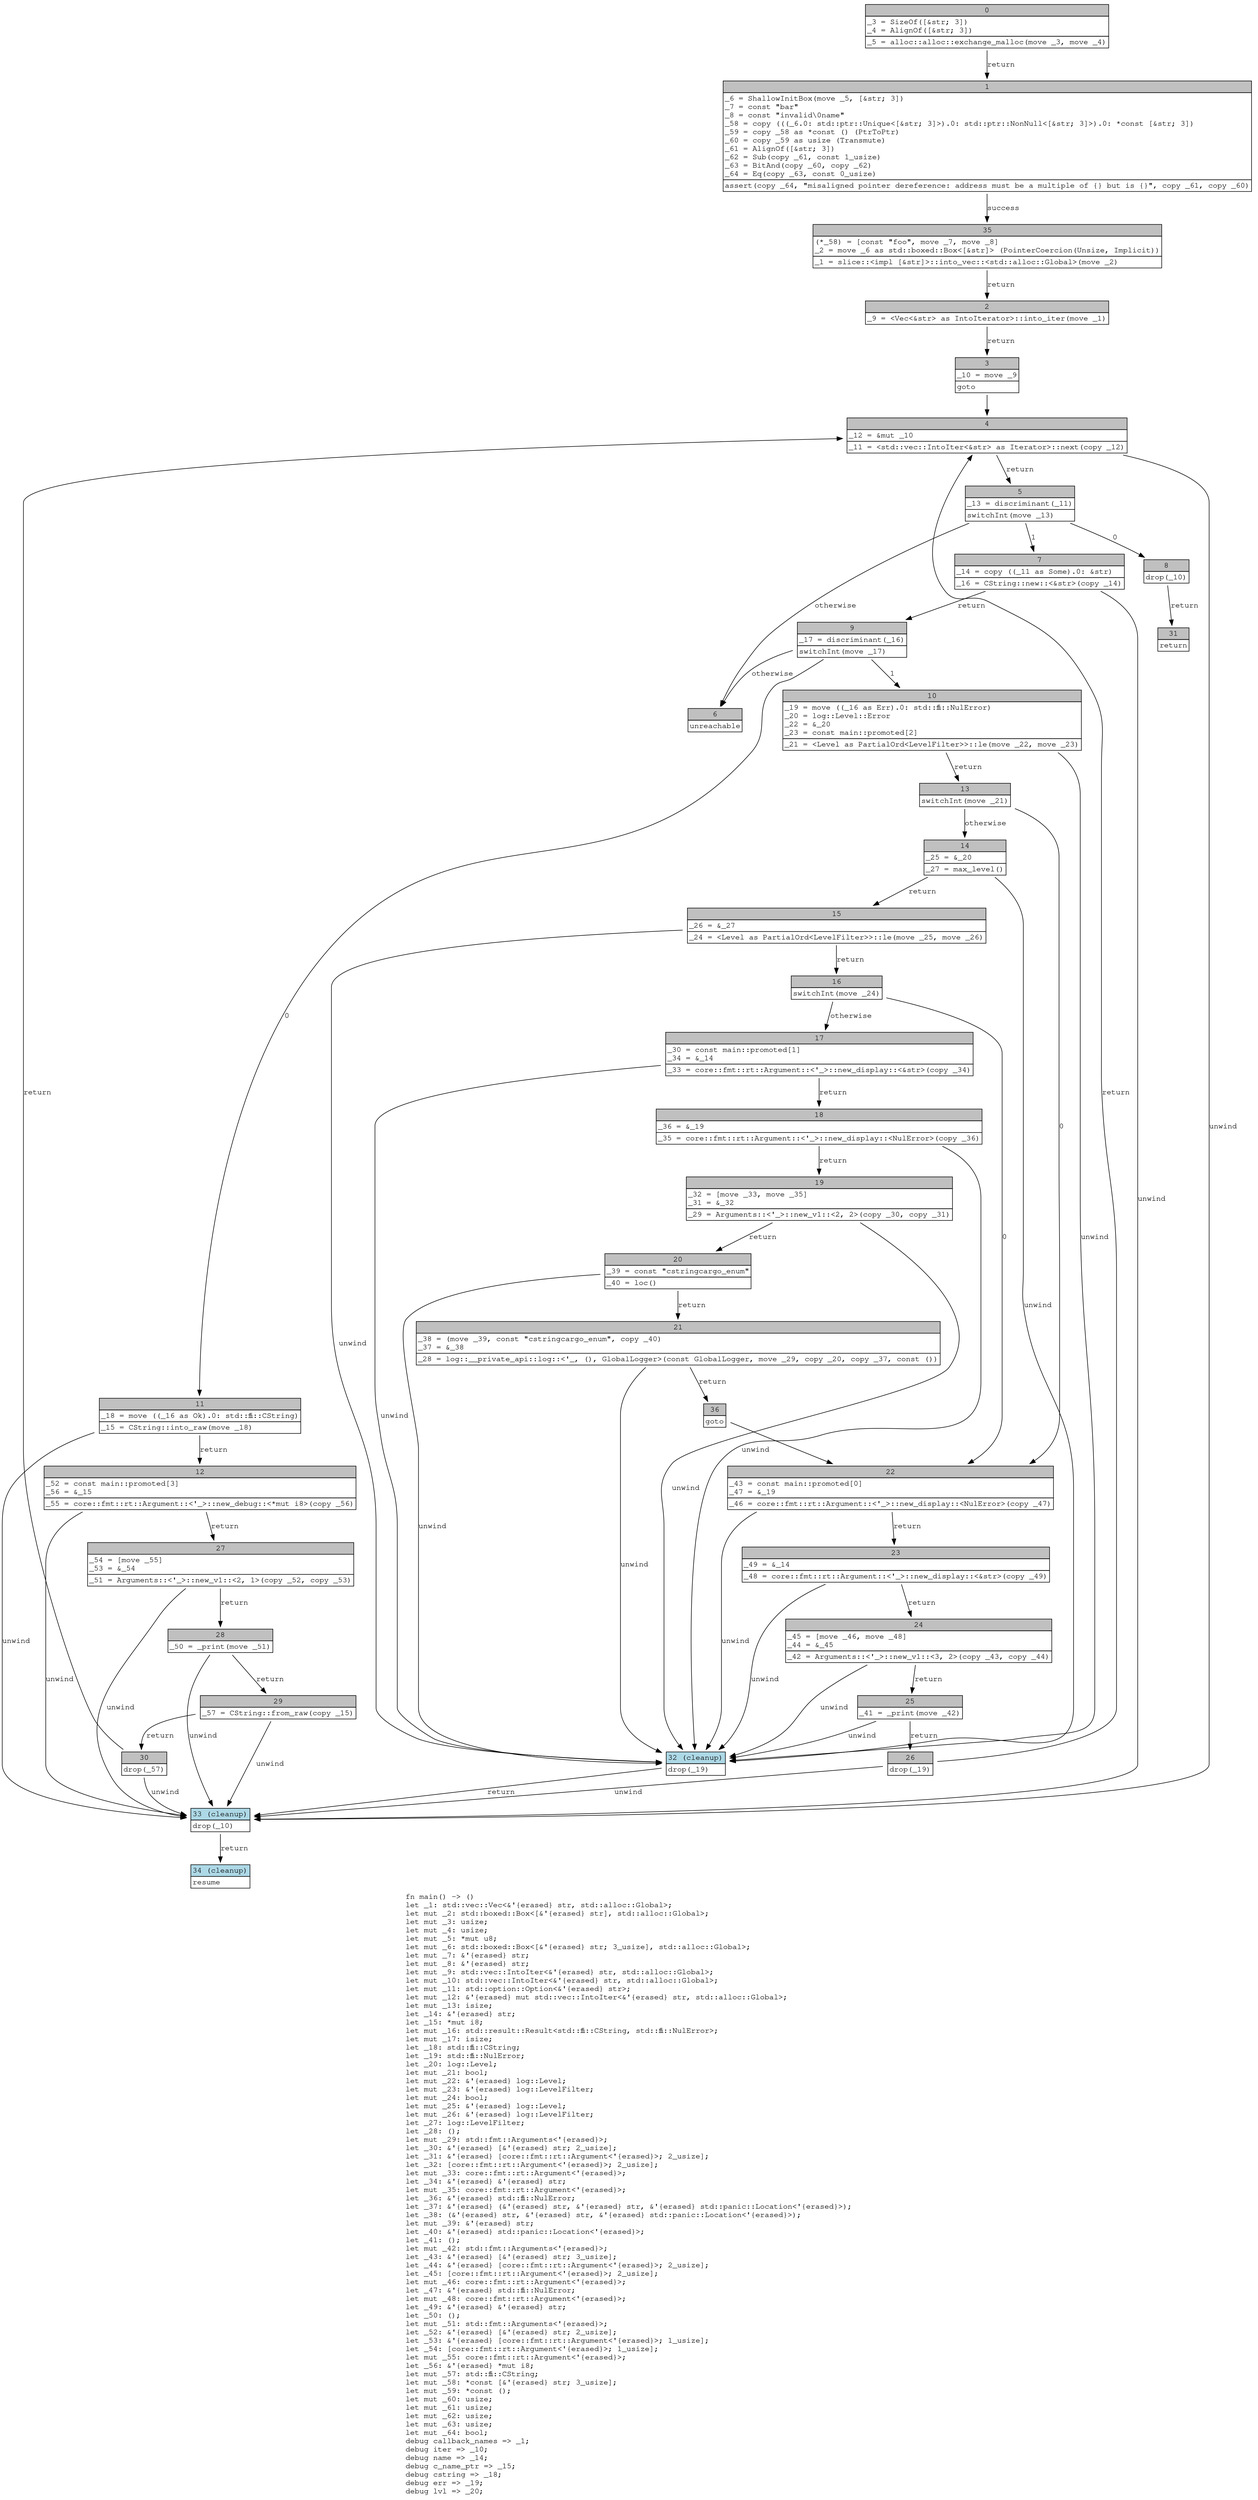 digraph Mir_0_6 {
    graph [fontname="Courier, monospace"];
    node [fontname="Courier, monospace"];
    edge [fontname="Courier, monospace"];
    label=<fn main() -&gt; ()<br align="left"/>let _1: std::vec::Vec&lt;&amp;'{erased} str, std::alloc::Global&gt;;<br align="left"/>let mut _2: std::boxed::Box&lt;[&amp;'{erased} str], std::alloc::Global&gt;;<br align="left"/>let mut _3: usize;<br align="left"/>let mut _4: usize;<br align="left"/>let mut _5: *mut u8;<br align="left"/>let mut _6: std::boxed::Box&lt;[&amp;'{erased} str; 3_usize], std::alloc::Global&gt;;<br align="left"/>let mut _7: &amp;'{erased} str;<br align="left"/>let mut _8: &amp;'{erased} str;<br align="left"/>let mut _9: std::vec::IntoIter&lt;&amp;'{erased} str, std::alloc::Global&gt;;<br align="left"/>let mut _10: std::vec::IntoIter&lt;&amp;'{erased} str, std::alloc::Global&gt;;<br align="left"/>let mut _11: std::option::Option&lt;&amp;'{erased} str&gt;;<br align="left"/>let mut _12: &amp;'{erased} mut std::vec::IntoIter&lt;&amp;'{erased} str, std::alloc::Global&gt;;<br align="left"/>let mut _13: isize;<br align="left"/>let _14: &amp;'{erased} str;<br align="left"/>let _15: *mut i8;<br align="left"/>let mut _16: std::result::Result&lt;std::ffi::CString, std::ffi::NulError&gt;;<br align="left"/>let mut _17: isize;<br align="left"/>let _18: std::ffi::CString;<br align="left"/>let _19: std::ffi::NulError;<br align="left"/>let _20: log::Level;<br align="left"/>let mut _21: bool;<br align="left"/>let mut _22: &amp;'{erased} log::Level;<br align="left"/>let mut _23: &amp;'{erased} log::LevelFilter;<br align="left"/>let mut _24: bool;<br align="left"/>let mut _25: &amp;'{erased} log::Level;<br align="left"/>let mut _26: &amp;'{erased} log::LevelFilter;<br align="left"/>let _27: log::LevelFilter;<br align="left"/>let _28: ();<br align="left"/>let mut _29: std::fmt::Arguments&lt;'{erased}&gt;;<br align="left"/>let _30: &amp;'{erased} [&amp;'{erased} str; 2_usize];<br align="left"/>let _31: &amp;'{erased} [core::fmt::rt::Argument&lt;'{erased}&gt;; 2_usize];<br align="left"/>let _32: [core::fmt::rt::Argument&lt;'{erased}&gt;; 2_usize];<br align="left"/>let mut _33: core::fmt::rt::Argument&lt;'{erased}&gt;;<br align="left"/>let _34: &amp;'{erased} &amp;'{erased} str;<br align="left"/>let mut _35: core::fmt::rt::Argument&lt;'{erased}&gt;;<br align="left"/>let _36: &amp;'{erased} std::ffi::NulError;<br align="left"/>let _37: &amp;'{erased} (&amp;'{erased} str, &amp;'{erased} str, &amp;'{erased} std::panic::Location&lt;'{erased}&gt;);<br align="left"/>let _38: (&amp;'{erased} str, &amp;'{erased} str, &amp;'{erased} std::panic::Location&lt;'{erased}&gt;);<br align="left"/>let mut _39: &amp;'{erased} str;<br align="left"/>let _40: &amp;'{erased} std::panic::Location&lt;'{erased}&gt;;<br align="left"/>let _41: ();<br align="left"/>let mut _42: std::fmt::Arguments&lt;'{erased}&gt;;<br align="left"/>let _43: &amp;'{erased} [&amp;'{erased} str; 3_usize];<br align="left"/>let _44: &amp;'{erased} [core::fmt::rt::Argument&lt;'{erased}&gt;; 2_usize];<br align="left"/>let _45: [core::fmt::rt::Argument&lt;'{erased}&gt;; 2_usize];<br align="left"/>let mut _46: core::fmt::rt::Argument&lt;'{erased}&gt;;<br align="left"/>let _47: &amp;'{erased} std::ffi::NulError;<br align="left"/>let mut _48: core::fmt::rt::Argument&lt;'{erased}&gt;;<br align="left"/>let _49: &amp;'{erased} &amp;'{erased} str;<br align="left"/>let _50: ();<br align="left"/>let mut _51: std::fmt::Arguments&lt;'{erased}&gt;;<br align="left"/>let _52: &amp;'{erased} [&amp;'{erased} str; 2_usize];<br align="left"/>let _53: &amp;'{erased} [core::fmt::rt::Argument&lt;'{erased}&gt;; 1_usize];<br align="left"/>let _54: [core::fmt::rt::Argument&lt;'{erased}&gt;; 1_usize];<br align="left"/>let mut _55: core::fmt::rt::Argument&lt;'{erased}&gt;;<br align="left"/>let _56: &amp;'{erased} *mut i8;<br align="left"/>let mut _57: std::ffi::CString;<br align="left"/>let mut _58: *const [&amp;'{erased} str; 3_usize];<br align="left"/>let mut _59: *const ();<br align="left"/>let mut _60: usize;<br align="left"/>let mut _61: usize;<br align="left"/>let mut _62: usize;<br align="left"/>let mut _63: usize;<br align="left"/>let mut _64: bool;<br align="left"/>debug callback_names =&gt; _1;<br align="left"/>debug iter =&gt; _10;<br align="left"/>debug name =&gt; _14;<br align="left"/>debug c_name_ptr =&gt; _15;<br align="left"/>debug cstring =&gt; _18;<br align="left"/>debug err =&gt; _19;<br align="left"/>debug lvl =&gt; _20;<br align="left"/>>;
    bb0__0_6 [shape="none", label=<<table border="0" cellborder="1" cellspacing="0"><tr><td bgcolor="gray" align="center" colspan="1">0</td></tr><tr><td align="left" balign="left">_3 = SizeOf([&amp;str; 3])<br/>_4 = AlignOf([&amp;str; 3])<br/></td></tr><tr><td align="left">_5 = alloc::alloc::exchange_malloc(move _3, move _4)</td></tr></table>>];
    bb1__0_6 [shape="none", label=<<table border="0" cellborder="1" cellspacing="0"><tr><td bgcolor="gray" align="center" colspan="1">1</td></tr><tr><td align="left" balign="left">_6 = ShallowInitBox(move _5, [&amp;str; 3])<br/>_7 = const &quot;bar&quot;<br/>_8 = const &quot;invalid\0name&quot;<br/>_58 = copy (((_6.0: std::ptr::Unique&lt;[&amp;str; 3]&gt;).0: std::ptr::NonNull&lt;[&amp;str; 3]&gt;).0: *const [&amp;str; 3])<br/>_59 = copy _58 as *const () (PtrToPtr)<br/>_60 = copy _59 as usize (Transmute)<br/>_61 = AlignOf([&amp;str; 3])<br/>_62 = Sub(copy _61, const 1_usize)<br/>_63 = BitAnd(copy _60, copy _62)<br/>_64 = Eq(copy _63, const 0_usize)<br/></td></tr><tr><td align="left">assert(copy _64, &quot;misaligned pointer dereference: address must be a multiple of {} but is {}&quot;, copy _61, copy _60)</td></tr></table>>];
    bb2__0_6 [shape="none", label=<<table border="0" cellborder="1" cellspacing="0"><tr><td bgcolor="gray" align="center" colspan="1">2</td></tr><tr><td align="left">_9 = &lt;Vec&lt;&amp;str&gt; as IntoIterator&gt;::into_iter(move _1)</td></tr></table>>];
    bb3__0_6 [shape="none", label=<<table border="0" cellborder="1" cellspacing="0"><tr><td bgcolor="gray" align="center" colspan="1">3</td></tr><tr><td align="left" balign="left">_10 = move _9<br/></td></tr><tr><td align="left">goto</td></tr></table>>];
    bb4__0_6 [shape="none", label=<<table border="0" cellborder="1" cellspacing="0"><tr><td bgcolor="gray" align="center" colspan="1">4</td></tr><tr><td align="left" balign="left">_12 = &amp;mut _10<br/></td></tr><tr><td align="left">_11 = &lt;std::vec::IntoIter&lt;&amp;str&gt; as Iterator&gt;::next(copy _12)</td></tr></table>>];
    bb5__0_6 [shape="none", label=<<table border="0" cellborder="1" cellspacing="0"><tr><td bgcolor="gray" align="center" colspan="1">5</td></tr><tr><td align="left" balign="left">_13 = discriminant(_11)<br/></td></tr><tr><td align="left">switchInt(move _13)</td></tr></table>>];
    bb6__0_6 [shape="none", label=<<table border="0" cellborder="1" cellspacing="0"><tr><td bgcolor="gray" align="center" colspan="1">6</td></tr><tr><td align="left">unreachable</td></tr></table>>];
    bb7__0_6 [shape="none", label=<<table border="0" cellborder="1" cellspacing="0"><tr><td bgcolor="gray" align="center" colspan="1">7</td></tr><tr><td align="left" balign="left">_14 = copy ((_11 as Some).0: &amp;str)<br/></td></tr><tr><td align="left">_16 = CString::new::&lt;&amp;str&gt;(copy _14)</td></tr></table>>];
    bb8__0_6 [shape="none", label=<<table border="0" cellborder="1" cellspacing="0"><tr><td bgcolor="gray" align="center" colspan="1">8</td></tr><tr><td align="left">drop(_10)</td></tr></table>>];
    bb9__0_6 [shape="none", label=<<table border="0" cellborder="1" cellspacing="0"><tr><td bgcolor="gray" align="center" colspan="1">9</td></tr><tr><td align="left" balign="left">_17 = discriminant(_16)<br/></td></tr><tr><td align="left">switchInt(move _17)</td></tr></table>>];
    bb10__0_6 [shape="none", label=<<table border="0" cellborder="1" cellspacing="0"><tr><td bgcolor="gray" align="center" colspan="1">10</td></tr><tr><td align="left" balign="left">_19 = move ((_16 as Err).0: std::ffi::NulError)<br/>_20 = log::Level::Error<br/>_22 = &amp;_20<br/>_23 = const main::promoted[2]<br/></td></tr><tr><td align="left">_21 = &lt;Level as PartialOrd&lt;LevelFilter&gt;&gt;::le(move _22, move _23)</td></tr></table>>];
    bb11__0_6 [shape="none", label=<<table border="0" cellborder="1" cellspacing="0"><tr><td bgcolor="gray" align="center" colspan="1">11</td></tr><tr><td align="left" balign="left">_18 = move ((_16 as Ok).0: std::ffi::CString)<br/></td></tr><tr><td align="left">_15 = CString::into_raw(move _18)</td></tr></table>>];
    bb12__0_6 [shape="none", label=<<table border="0" cellborder="1" cellspacing="0"><tr><td bgcolor="gray" align="center" colspan="1">12</td></tr><tr><td align="left" balign="left">_52 = const main::promoted[3]<br/>_56 = &amp;_15<br/></td></tr><tr><td align="left">_55 = core::fmt::rt::Argument::&lt;'_&gt;::new_debug::&lt;*mut i8&gt;(copy _56)</td></tr></table>>];
    bb13__0_6 [shape="none", label=<<table border="0" cellborder="1" cellspacing="0"><tr><td bgcolor="gray" align="center" colspan="1">13</td></tr><tr><td align="left">switchInt(move _21)</td></tr></table>>];
    bb14__0_6 [shape="none", label=<<table border="0" cellborder="1" cellspacing="0"><tr><td bgcolor="gray" align="center" colspan="1">14</td></tr><tr><td align="left" balign="left">_25 = &amp;_20<br/></td></tr><tr><td align="left">_27 = max_level()</td></tr></table>>];
    bb15__0_6 [shape="none", label=<<table border="0" cellborder="1" cellspacing="0"><tr><td bgcolor="gray" align="center" colspan="1">15</td></tr><tr><td align="left" balign="left">_26 = &amp;_27<br/></td></tr><tr><td align="left">_24 = &lt;Level as PartialOrd&lt;LevelFilter&gt;&gt;::le(move _25, move _26)</td></tr></table>>];
    bb16__0_6 [shape="none", label=<<table border="0" cellborder="1" cellspacing="0"><tr><td bgcolor="gray" align="center" colspan="1">16</td></tr><tr><td align="left">switchInt(move _24)</td></tr></table>>];
    bb17__0_6 [shape="none", label=<<table border="0" cellborder="1" cellspacing="0"><tr><td bgcolor="gray" align="center" colspan="1">17</td></tr><tr><td align="left" balign="left">_30 = const main::promoted[1]<br/>_34 = &amp;_14<br/></td></tr><tr><td align="left">_33 = core::fmt::rt::Argument::&lt;'_&gt;::new_display::&lt;&amp;str&gt;(copy _34)</td></tr></table>>];
    bb18__0_6 [shape="none", label=<<table border="0" cellborder="1" cellspacing="0"><tr><td bgcolor="gray" align="center" colspan="1">18</td></tr><tr><td align="left" balign="left">_36 = &amp;_19<br/></td></tr><tr><td align="left">_35 = core::fmt::rt::Argument::&lt;'_&gt;::new_display::&lt;NulError&gt;(copy _36)</td></tr></table>>];
    bb19__0_6 [shape="none", label=<<table border="0" cellborder="1" cellspacing="0"><tr><td bgcolor="gray" align="center" colspan="1">19</td></tr><tr><td align="left" balign="left">_32 = [move _33, move _35]<br/>_31 = &amp;_32<br/></td></tr><tr><td align="left">_29 = Arguments::&lt;'_&gt;::new_v1::&lt;2, 2&gt;(copy _30, copy _31)</td></tr></table>>];
    bb20__0_6 [shape="none", label=<<table border="0" cellborder="1" cellspacing="0"><tr><td bgcolor="gray" align="center" colspan="1">20</td></tr><tr><td align="left" balign="left">_39 = const &quot;cstringcargo_enum&quot;<br/></td></tr><tr><td align="left">_40 = loc()</td></tr></table>>];
    bb21__0_6 [shape="none", label=<<table border="0" cellborder="1" cellspacing="0"><tr><td bgcolor="gray" align="center" colspan="1">21</td></tr><tr><td align="left" balign="left">_38 = (move _39, const &quot;cstringcargo_enum&quot;, copy _40)<br/>_37 = &amp;_38<br/></td></tr><tr><td align="left">_28 = log::__private_api::log::&lt;'_, (), GlobalLogger&gt;(const GlobalLogger, move _29, copy _20, copy _37, const ())</td></tr></table>>];
    bb22__0_6 [shape="none", label=<<table border="0" cellborder="1" cellspacing="0"><tr><td bgcolor="gray" align="center" colspan="1">22</td></tr><tr><td align="left" balign="left">_43 = const main::promoted[0]<br/>_47 = &amp;_19<br/></td></tr><tr><td align="left">_46 = core::fmt::rt::Argument::&lt;'_&gt;::new_display::&lt;NulError&gt;(copy _47)</td></tr></table>>];
    bb23__0_6 [shape="none", label=<<table border="0" cellborder="1" cellspacing="0"><tr><td bgcolor="gray" align="center" colspan="1">23</td></tr><tr><td align="left" balign="left">_49 = &amp;_14<br/></td></tr><tr><td align="left">_48 = core::fmt::rt::Argument::&lt;'_&gt;::new_display::&lt;&amp;str&gt;(copy _49)</td></tr></table>>];
    bb24__0_6 [shape="none", label=<<table border="0" cellborder="1" cellspacing="0"><tr><td bgcolor="gray" align="center" colspan="1">24</td></tr><tr><td align="left" balign="left">_45 = [move _46, move _48]<br/>_44 = &amp;_45<br/></td></tr><tr><td align="left">_42 = Arguments::&lt;'_&gt;::new_v1::&lt;3, 2&gt;(copy _43, copy _44)</td></tr></table>>];
    bb25__0_6 [shape="none", label=<<table border="0" cellborder="1" cellspacing="0"><tr><td bgcolor="gray" align="center" colspan="1">25</td></tr><tr><td align="left">_41 = _print(move _42)</td></tr></table>>];
    bb26__0_6 [shape="none", label=<<table border="0" cellborder="1" cellspacing="0"><tr><td bgcolor="gray" align="center" colspan="1">26</td></tr><tr><td align="left">drop(_19)</td></tr></table>>];
    bb27__0_6 [shape="none", label=<<table border="0" cellborder="1" cellspacing="0"><tr><td bgcolor="gray" align="center" colspan="1">27</td></tr><tr><td align="left" balign="left">_54 = [move _55]<br/>_53 = &amp;_54<br/></td></tr><tr><td align="left">_51 = Arguments::&lt;'_&gt;::new_v1::&lt;2, 1&gt;(copy _52, copy _53)</td></tr></table>>];
    bb28__0_6 [shape="none", label=<<table border="0" cellborder="1" cellspacing="0"><tr><td bgcolor="gray" align="center" colspan="1">28</td></tr><tr><td align="left">_50 = _print(move _51)</td></tr></table>>];
    bb29__0_6 [shape="none", label=<<table border="0" cellborder="1" cellspacing="0"><tr><td bgcolor="gray" align="center" colspan="1">29</td></tr><tr><td align="left">_57 = CString::from_raw(copy _15)</td></tr></table>>];
    bb30__0_6 [shape="none", label=<<table border="0" cellborder="1" cellspacing="0"><tr><td bgcolor="gray" align="center" colspan="1">30</td></tr><tr><td align="left">drop(_57)</td></tr></table>>];
    bb31__0_6 [shape="none", label=<<table border="0" cellborder="1" cellspacing="0"><tr><td bgcolor="gray" align="center" colspan="1">31</td></tr><tr><td align="left">return</td></tr></table>>];
    bb32__0_6 [shape="none", label=<<table border="0" cellborder="1" cellspacing="0"><tr><td bgcolor="lightblue" align="center" colspan="1">32 (cleanup)</td></tr><tr><td align="left">drop(_19)</td></tr></table>>];
    bb33__0_6 [shape="none", label=<<table border="0" cellborder="1" cellspacing="0"><tr><td bgcolor="lightblue" align="center" colspan="1">33 (cleanup)</td></tr><tr><td align="left">drop(_10)</td></tr></table>>];
    bb34__0_6 [shape="none", label=<<table border="0" cellborder="1" cellspacing="0"><tr><td bgcolor="lightblue" align="center" colspan="1">34 (cleanup)</td></tr><tr><td align="left">resume</td></tr></table>>];
    bb35__0_6 [shape="none", label=<<table border="0" cellborder="1" cellspacing="0"><tr><td bgcolor="gray" align="center" colspan="1">35</td></tr><tr><td align="left" balign="left">(*_58) = [const &quot;foo&quot;, move _7, move _8]<br/>_2 = move _6 as std::boxed::Box&lt;[&amp;str]&gt; (PointerCoercion(Unsize, Implicit))<br/></td></tr><tr><td align="left">_1 = slice::&lt;impl [&amp;str]&gt;::into_vec::&lt;std::alloc::Global&gt;(move _2)</td></tr></table>>];
    bb36__0_6 [shape="none", label=<<table border="0" cellborder="1" cellspacing="0"><tr><td bgcolor="gray" align="center" colspan="1">36</td></tr><tr><td align="left">goto</td></tr></table>>];
    bb0__0_6 -> bb1__0_6 [label="return"];
    bb1__0_6 -> bb35__0_6 [label="success"];
    bb2__0_6 -> bb3__0_6 [label="return"];
    bb3__0_6 -> bb4__0_6 [label=""];
    bb4__0_6 -> bb5__0_6 [label="return"];
    bb4__0_6 -> bb33__0_6 [label="unwind"];
    bb5__0_6 -> bb8__0_6 [label="0"];
    bb5__0_6 -> bb7__0_6 [label="1"];
    bb5__0_6 -> bb6__0_6 [label="otherwise"];
    bb7__0_6 -> bb9__0_6 [label="return"];
    bb7__0_6 -> bb33__0_6 [label="unwind"];
    bb8__0_6 -> bb31__0_6 [label="return"];
    bb9__0_6 -> bb11__0_6 [label="0"];
    bb9__0_6 -> bb10__0_6 [label="1"];
    bb9__0_6 -> bb6__0_6 [label="otherwise"];
    bb10__0_6 -> bb13__0_6 [label="return"];
    bb10__0_6 -> bb32__0_6 [label="unwind"];
    bb11__0_6 -> bb12__0_6 [label="return"];
    bb11__0_6 -> bb33__0_6 [label="unwind"];
    bb12__0_6 -> bb27__0_6 [label="return"];
    bb12__0_6 -> bb33__0_6 [label="unwind"];
    bb13__0_6 -> bb22__0_6 [label="0"];
    bb13__0_6 -> bb14__0_6 [label="otherwise"];
    bb14__0_6 -> bb15__0_6 [label="return"];
    bb14__0_6 -> bb32__0_6 [label="unwind"];
    bb15__0_6 -> bb16__0_6 [label="return"];
    bb15__0_6 -> bb32__0_6 [label="unwind"];
    bb16__0_6 -> bb22__0_6 [label="0"];
    bb16__0_6 -> bb17__0_6 [label="otherwise"];
    bb17__0_6 -> bb18__0_6 [label="return"];
    bb17__0_6 -> bb32__0_6 [label="unwind"];
    bb18__0_6 -> bb19__0_6 [label="return"];
    bb18__0_6 -> bb32__0_6 [label="unwind"];
    bb19__0_6 -> bb20__0_6 [label="return"];
    bb19__0_6 -> bb32__0_6 [label="unwind"];
    bb20__0_6 -> bb21__0_6 [label="return"];
    bb20__0_6 -> bb32__0_6 [label="unwind"];
    bb21__0_6 -> bb36__0_6 [label="return"];
    bb21__0_6 -> bb32__0_6 [label="unwind"];
    bb22__0_6 -> bb23__0_6 [label="return"];
    bb22__0_6 -> bb32__0_6 [label="unwind"];
    bb23__0_6 -> bb24__0_6 [label="return"];
    bb23__0_6 -> bb32__0_6 [label="unwind"];
    bb24__0_6 -> bb25__0_6 [label="return"];
    bb24__0_6 -> bb32__0_6 [label="unwind"];
    bb25__0_6 -> bb26__0_6 [label="return"];
    bb25__0_6 -> bb32__0_6 [label="unwind"];
    bb26__0_6 -> bb4__0_6 [label="return"];
    bb26__0_6 -> bb33__0_6 [label="unwind"];
    bb27__0_6 -> bb28__0_6 [label="return"];
    bb27__0_6 -> bb33__0_6 [label="unwind"];
    bb28__0_6 -> bb29__0_6 [label="return"];
    bb28__0_6 -> bb33__0_6 [label="unwind"];
    bb29__0_6 -> bb30__0_6 [label="return"];
    bb29__0_6 -> bb33__0_6 [label="unwind"];
    bb30__0_6 -> bb4__0_6 [label="return"];
    bb30__0_6 -> bb33__0_6 [label="unwind"];
    bb32__0_6 -> bb33__0_6 [label="return"];
    bb33__0_6 -> bb34__0_6 [label="return"];
    bb35__0_6 -> bb2__0_6 [label="return"];
    bb36__0_6 -> bb22__0_6 [label=""];
}
